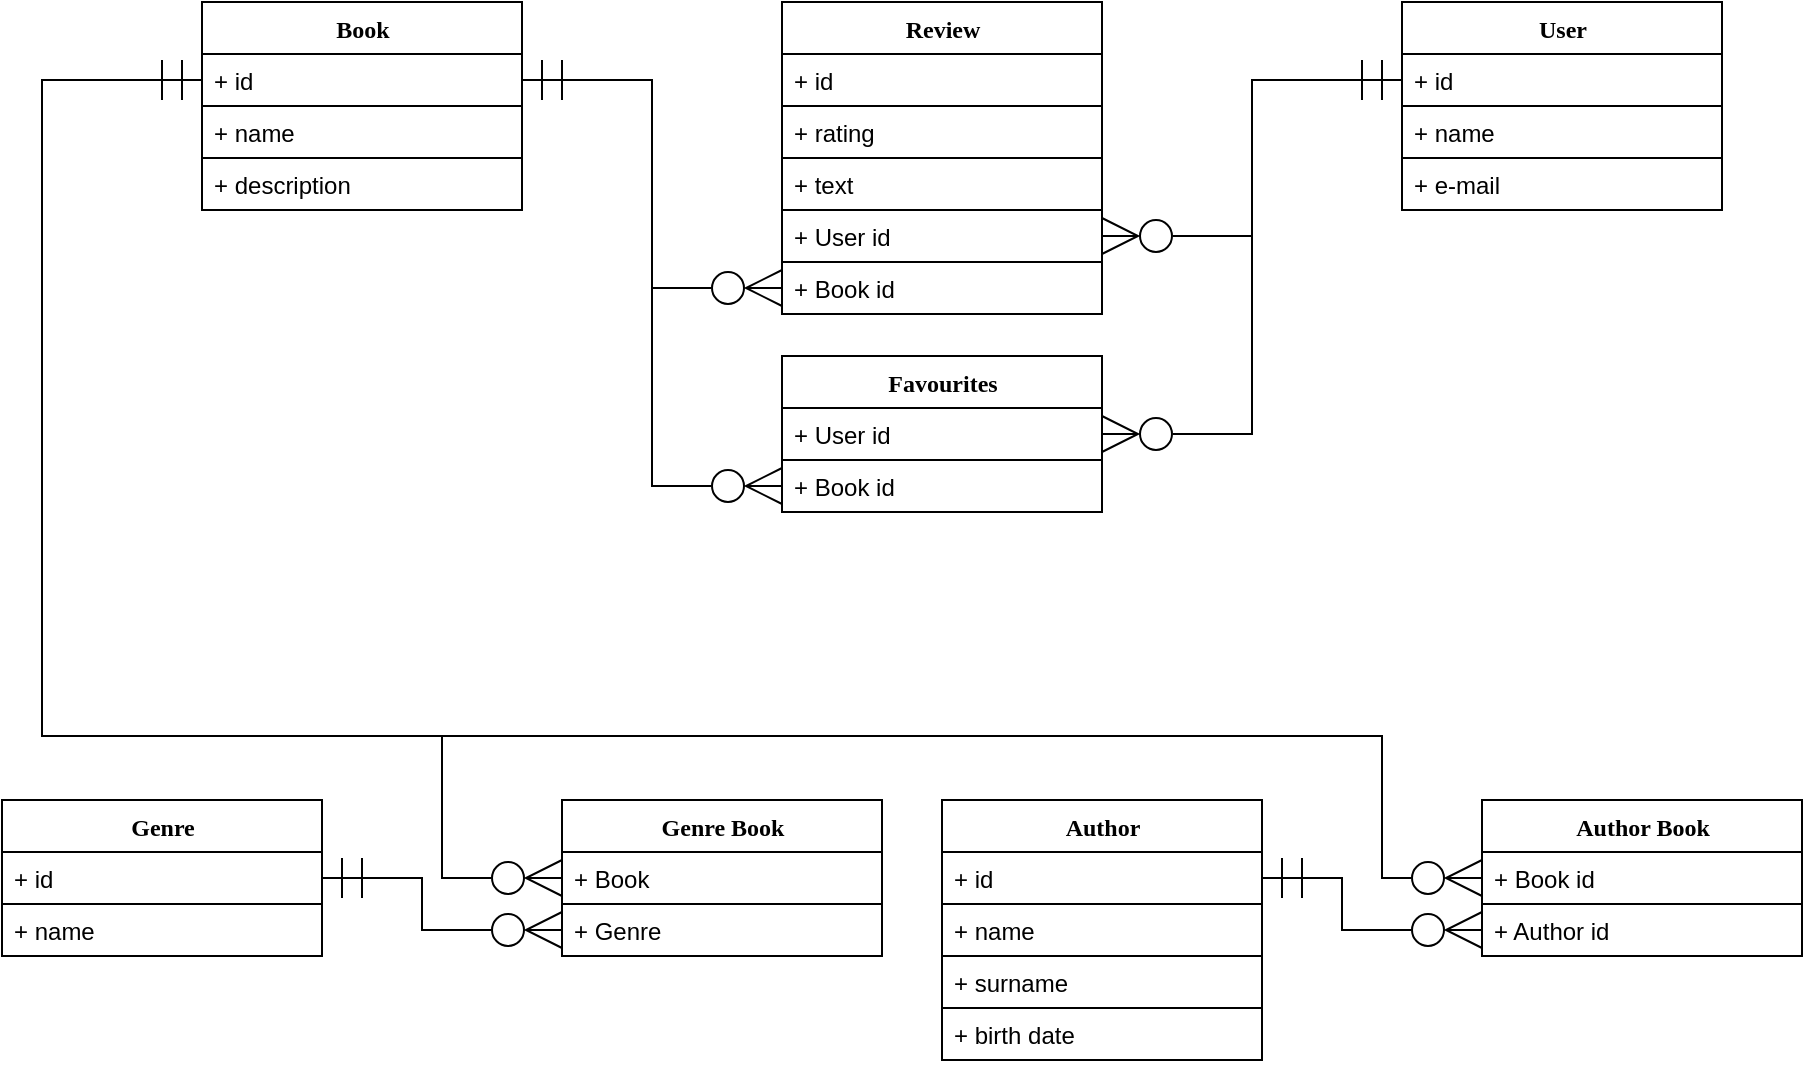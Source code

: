 <mxfile version="20.5.3" type="github">
  <diagram name="Page-1" id="9f46799a-70d6-7492-0946-bef42562c5a5">
    <mxGraphModel dx="1236" dy="670" grid="1" gridSize="10" guides="1" tooltips="1" connect="1" arrows="1" fold="1" page="1" pageScale="1" pageWidth="1100" pageHeight="850" background="none" math="0" shadow="0">
      <root>
        <mxCell id="0" />
        <mxCell id="1" parent="0" />
        <mxCell id="78961159f06e98e8-17" value="Book" style="swimlane;html=1;fontStyle=1;align=center;verticalAlign=top;childLayout=stackLayout;horizontal=1;startSize=26;horizontalStack=0;resizeParent=1;resizeLast=0;collapsible=1;marginBottom=0;swimlaneFillColor=#ffffff;rounded=0;shadow=0;comic=0;labelBackgroundColor=none;strokeWidth=1;fillColor=none;fontFamily=Verdana;fontSize=12" parent="1" vertex="1">
          <mxGeometry x="140" y="83" width="160" height="104" as="geometry">
            <mxRectangle x="90" y="83" width="70" height="30" as="alternateBounds" />
          </mxGeometry>
        </mxCell>
        <mxCell id="78961159f06e98e8-21" value="&lt;font style=&quot;font-size: 12px;&quot;&gt;+ id&lt;/font&gt;" style="text;html=1;strokeColor=default;fillColor=none;align=left;verticalAlign=top;spacingLeft=4;spacingRight=4;whiteSpace=wrap;overflow=hidden;rotatable=0;points=[[0,0.5],[1,0.5]];portConstraint=eastwest;" parent="78961159f06e98e8-17" vertex="1">
          <mxGeometry y="26" width="160" height="26" as="geometry" />
        </mxCell>
        <mxCell id="78961159f06e98e8-23" value="+ name" style="text;html=1;strokeColor=default;fillColor=none;align=left;verticalAlign=top;spacingLeft=4;spacingRight=4;whiteSpace=wrap;overflow=hidden;rotatable=0;points=[[0,0.5],[1,0.5]];portConstraint=eastwest;" parent="78961159f06e98e8-17" vertex="1">
          <mxGeometry y="52" width="160" height="26" as="geometry" />
        </mxCell>
        <mxCell id="78961159f06e98e8-25" value="+ description" style="text;html=1;strokeColor=default;fillColor=none;align=left;verticalAlign=top;spacingLeft=4;spacingRight=4;whiteSpace=wrap;overflow=hidden;rotatable=0;points=[[0,0.5],[1,0.5]];portConstraint=eastwest;" parent="78961159f06e98e8-17" vertex="1">
          <mxGeometry y="78" width="160" height="26" as="geometry" />
        </mxCell>
        <mxCell id="78961159f06e98e8-30" value="Review" style="swimlane;html=1;fontStyle=1;align=center;verticalAlign=top;childLayout=stackLayout;horizontal=1;startSize=26;horizontalStack=0;resizeParent=1;resizeLast=0;collapsible=1;marginBottom=0;swimlaneFillColor=#ffffff;rounded=0;shadow=0;comic=0;labelBackgroundColor=none;strokeWidth=1;fillColor=none;fontFamily=Verdana;fontSize=12" parent="1" vertex="1">
          <mxGeometry x="430" y="83" width="160" height="156" as="geometry" />
        </mxCell>
        <mxCell id="78961159f06e98e8-31" value="+ id" style="text;html=1;strokeColor=default;fillColor=none;align=left;verticalAlign=top;spacingLeft=4;spacingRight=4;whiteSpace=wrap;overflow=hidden;rotatable=0;points=[[0,0.5],[1,0.5]];portConstraint=eastwest;" parent="78961159f06e98e8-30" vertex="1">
          <mxGeometry y="26" width="160" height="26" as="geometry" />
        </mxCell>
        <mxCell id="78961159f06e98e8-32" value="+ rating" style="text;html=1;strokeColor=default;fillColor=none;align=left;verticalAlign=top;spacingLeft=4;spacingRight=4;whiteSpace=wrap;overflow=hidden;rotatable=0;points=[[0,0.5],[1,0.5]];portConstraint=eastwest;" parent="78961159f06e98e8-30" vertex="1">
          <mxGeometry y="52" width="160" height="26" as="geometry" />
        </mxCell>
        <mxCell id="78961159f06e98e8-33" value="+ text" style="text;html=1;strokeColor=default;fillColor=none;align=left;verticalAlign=top;spacingLeft=4;spacingRight=4;whiteSpace=wrap;overflow=hidden;rotatable=0;points=[[0,0.5],[1,0.5]];portConstraint=eastwest;" parent="78961159f06e98e8-30" vertex="1">
          <mxGeometry y="78" width="160" height="26" as="geometry" />
        </mxCell>
        <mxCell id="78961159f06e98e8-34" value="+ User id" style="text;html=1;strokeColor=default;fillColor=none;align=left;verticalAlign=top;spacingLeft=4;spacingRight=4;whiteSpace=wrap;overflow=hidden;rotatable=0;points=[[0,0.5],[1,0.5]];portConstraint=eastwest;" parent="78961159f06e98e8-30" vertex="1">
          <mxGeometry y="104" width="160" height="26" as="geometry" />
        </mxCell>
        <mxCell id="78961159f06e98e8-36" value="+ Book id" style="text;html=1;strokeColor=default;fillColor=none;align=left;verticalAlign=top;spacingLeft=4;spacingRight=4;whiteSpace=wrap;overflow=hidden;rotatable=0;points=[[0,0.5],[1,0.5]];portConstraint=eastwest;" parent="78961159f06e98e8-30" vertex="1">
          <mxGeometry y="130" width="160" height="26" as="geometry" />
        </mxCell>
        <mxCell id="78961159f06e98e8-43" value="User" style="swimlane;html=1;fontStyle=1;align=center;verticalAlign=top;childLayout=stackLayout;horizontal=1;startSize=26;horizontalStack=0;resizeParent=1;resizeLast=0;collapsible=1;marginBottom=0;swimlaneFillColor=#ffffff;rounded=0;shadow=0;comic=0;labelBackgroundColor=none;strokeWidth=1;fillColor=none;fontFamily=Verdana;fontSize=12" parent="1" vertex="1">
          <mxGeometry x="740" y="83" width="160" height="104" as="geometry" />
        </mxCell>
        <mxCell id="78961159f06e98e8-44" value="+ id" style="text;html=1;strokeColor=default;fillColor=none;align=left;verticalAlign=top;spacingLeft=4;spacingRight=4;whiteSpace=wrap;overflow=hidden;rotatable=0;points=[[0,0.5],[1,0.5]];portConstraint=eastwest;" parent="78961159f06e98e8-43" vertex="1">
          <mxGeometry y="26" width="160" height="26" as="geometry" />
        </mxCell>
        <mxCell id="78961159f06e98e8-45" value="+ name" style="text;html=1;strokeColor=default;fillColor=none;align=left;verticalAlign=top;spacingLeft=4;spacingRight=4;whiteSpace=wrap;overflow=hidden;rotatable=0;points=[[0,0.5],[1,0.5]];portConstraint=eastwest;" parent="78961159f06e98e8-43" vertex="1">
          <mxGeometry y="52" width="160" height="26" as="geometry" />
        </mxCell>
        <mxCell id="78961159f06e98e8-49" value="+ e-mail" style="text;html=1;strokeColor=default;fillColor=none;align=left;verticalAlign=top;spacingLeft=4;spacingRight=4;whiteSpace=wrap;overflow=hidden;rotatable=0;points=[[0,0.5],[1,0.5]];portConstraint=eastwest;" parent="78961159f06e98e8-43" vertex="1">
          <mxGeometry y="78" width="160" height="26" as="geometry" />
        </mxCell>
        <mxCell id="78961159f06e98e8-56" value="Genre" style="swimlane;html=1;fontStyle=1;align=center;verticalAlign=top;childLayout=stackLayout;horizontal=1;startSize=26;horizontalStack=0;resizeParent=1;resizeLast=0;collapsible=1;marginBottom=0;swimlaneFillColor=#ffffff;rounded=0;shadow=0;comic=0;labelBackgroundColor=none;strokeWidth=1;fillColor=none;fontFamily=Verdana;fontSize=12" parent="1" vertex="1">
          <mxGeometry x="40" y="482" width="160" height="78" as="geometry" />
        </mxCell>
        <mxCell id="78961159f06e98e8-57" value="+ id" style="text;html=1;strokeColor=default;fillColor=none;align=left;verticalAlign=top;spacingLeft=4;spacingRight=4;whiteSpace=wrap;overflow=hidden;rotatable=0;points=[[0,0.5],[1,0.5]];portConstraint=eastwest;" parent="78961159f06e98e8-56" vertex="1">
          <mxGeometry y="26" width="160" height="26" as="geometry" />
        </mxCell>
        <mxCell id="78961159f06e98e8-58" value="+ name" style="text;html=1;strokeColor=default;fillColor=none;align=left;verticalAlign=top;spacingLeft=4;spacingRight=4;whiteSpace=wrap;overflow=hidden;rotatable=0;points=[[0,0.5],[1,0.5]];portConstraint=eastwest;" parent="78961159f06e98e8-56" vertex="1">
          <mxGeometry y="52" width="160" height="26" as="geometry" />
        </mxCell>
        <mxCell id="78961159f06e98e8-69" value="Genre Book" style="swimlane;html=1;fontStyle=1;align=center;verticalAlign=top;childLayout=stackLayout;horizontal=1;startSize=26;horizontalStack=0;resizeParent=1;resizeLast=0;collapsible=1;marginBottom=0;swimlaneFillColor=#ffffff;rounded=0;shadow=0;comic=0;labelBackgroundColor=none;strokeWidth=1;fillColor=none;fontFamily=Verdana;fontSize=12" parent="1" vertex="1">
          <mxGeometry x="320" y="482" width="160" height="78" as="geometry" />
        </mxCell>
        <mxCell id="78961159f06e98e8-71" value="+ Book" style="text;html=1;strokeColor=default;fillColor=none;align=left;verticalAlign=top;spacingLeft=4;spacingRight=4;whiteSpace=wrap;overflow=hidden;rotatable=0;points=[[0,0.5],[1,0.5]];portConstraint=eastwest;" parent="78961159f06e98e8-69" vertex="1">
          <mxGeometry y="26" width="160" height="26" as="geometry" />
        </mxCell>
        <mxCell id="78961159f06e98e8-72" value="+ Genre" style="text;html=1;strokeColor=default;fillColor=none;align=left;verticalAlign=top;spacingLeft=4;spacingRight=4;whiteSpace=wrap;overflow=hidden;rotatable=0;points=[[0,0.5],[1,0.5]];portConstraint=eastwest;" parent="78961159f06e98e8-69" vertex="1">
          <mxGeometry y="52" width="160" height="26" as="geometry" />
        </mxCell>
        <mxCell id="78961159f06e98e8-82" value="Author" style="swimlane;html=1;fontStyle=1;align=center;verticalAlign=top;childLayout=stackLayout;horizontal=1;startSize=26;horizontalStack=0;resizeParent=1;resizeLast=0;collapsible=1;marginBottom=0;swimlaneFillColor=#ffffff;rounded=0;shadow=0;comic=0;labelBackgroundColor=none;strokeWidth=1;fillColor=none;fontFamily=Verdana;fontSize=12" parent="1" vertex="1">
          <mxGeometry x="510" y="482" width="160" height="130" as="geometry" />
        </mxCell>
        <mxCell id="78961159f06e98e8-83" value="+ id" style="text;html=1;strokeColor=default;fillColor=none;align=left;verticalAlign=top;spacingLeft=4;spacingRight=4;whiteSpace=wrap;overflow=hidden;rotatable=0;points=[[0,0.5],[1,0.5]];portConstraint=eastwest;" parent="78961159f06e98e8-82" vertex="1">
          <mxGeometry y="26" width="160" height="26" as="geometry" />
        </mxCell>
        <mxCell id="78961159f06e98e8-84" value="+ name" style="text;html=1;strokeColor=default;fillColor=none;align=left;verticalAlign=top;spacingLeft=4;spacingRight=4;whiteSpace=wrap;overflow=hidden;rotatable=0;points=[[0,0.5],[1,0.5]];portConstraint=eastwest;" parent="78961159f06e98e8-82" vertex="1">
          <mxGeometry y="52" width="160" height="26" as="geometry" />
        </mxCell>
        <mxCell id="78961159f06e98e8-85" value="+ surname" style="text;html=1;strokeColor=default;fillColor=none;align=left;verticalAlign=top;spacingLeft=4;spacingRight=4;whiteSpace=wrap;overflow=hidden;rotatable=0;points=[[0,0.5],[1,0.5]];portConstraint=eastwest;" parent="78961159f06e98e8-82" vertex="1">
          <mxGeometry y="78" width="160" height="26" as="geometry" />
        </mxCell>
        <mxCell id="78961159f06e98e8-86" value="+ birth date" style="text;html=1;strokeColor=default;fillColor=none;align=left;verticalAlign=top;spacingLeft=4;spacingRight=4;whiteSpace=wrap;overflow=hidden;rotatable=0;points=[[0,0.5],[1,0.5]];portConstraint=eastwest;" parent="78961159f06e98e8-82" vertex="1">
          <mxGeometry y="104" width="160" height="26" as="geometry" />
        </mxCell>
        <mxCell id="78961159f06e98e8-95" value="Author Book" style="swimlane;html=1;fontStyle=1;align=center;verticalAlign=top;childLayout=stackLayout;horizontal=1;startSize=26;horizontalStack=0;resizeParent=1;resizeLast=0;collapsible=1;marginBottom=0;swimlaneFillColor=#ffffff;rounded=0;shadow=0;comic=0;labelBackgroundColor=none;strokeWidth=1;fillColor=none;fontFamily=Verdana;fontSize=12" parent="1" vertex="1">
          <mxGeometry x="780" y="482" width="160" height="78" as="geometry" />
        </mxCell>
        <mxCell id="78961159f06e98e8-97" value="+ Book id" style="text;html=1;strokeColor=default;fillColor=none;align=left;verticalAlign=top;spacingLeft=4;spacingRight=4;whiteSpace=wrap;overflow=hidden;rotatable=0;points=[[0,0.5],[1,0.5]];portConstraint=eastwest;" parent="78961159f06e98e8-95" vertex="1">
          <mxGeometry y="26" width="160" height="26" as="geometry" />
        </mxCell>
        <mxCell id="78961159f06e98e8-98" value="+ Author id" style="text;html=1;strokeColor=default;fillColor=none;align=left;verticalAlign=top;spacingLeft=4;spacingRight=4;whiteSpace=wrap;overflow=hidden;rotatable=0;points=[[0,0.5],[1,0.5]];portConstraint=eastwest;" parent="78961159f06e98e8-95" vertex="1">
          <mxGeometry y="52" width="160" height="26" as="geometry" />
        </mxCell>
        <mxCell id="78961159f06e98e8-108" value="Favourites" style="swimlane;html=1;fontStyle=1;align=center;verticalAlign=top;childLayout=stackLayout;horizontal=1;startSize=26;horizontalStack=0;resizeParent=1;resizeLast=0;collapsible=1;marginBottom=0;swimlaneFillColor=#ffffff;rounded=0;shadow=0;comic=0;labelBackgroundColor=none;strokeWidth=1;fillColor=none;fontFamily=Verdana;fontSize=12" parent="1" vertex="1">
          <mxGeometry x="430" y="260" width="160" height="78" as="geometry" />
        </mxCell>
        <mxCell id="78961159f06e98e8-110" value="+ User id" style="text;html=1;strokeColor=default;fillColor=none;align=left;verticalAlign=top;spacingLeft=4;spacingRight=4;whiteSpace=wrap;overflow=hidden;rotatable=0;points=[[0,0.5],[1,0.5]];portConstraint=eastwest;" parent="78961159f06e98e8-108" vertex="1">
          <mxGeometry y="26" width="160" height="26" as="geometry" />
        </mxCell>
        <mxCell id="78961159f06e98e8-116" value="" style="line;html=1;strokeWidth=1;fillColor=none;align=left;verticalAlign=middle;spacingTop=-1;spacingLeft=3;spacingRight=3;rotatable=0;labelPosition=right;points=[];portConstraint=eastwest;" parent="78961159f06e98e8-108" vertex="1">
          <mxGeometry y="52" width="160" as="geometry" />
        </mxCell>
        <mxCell id="gVCJ6xMTGWKt3CXLr0zC-1" value="+ Book id" style="text;html=1;strokeColor=default;fillColor=none;align=left;verticalAlign=top;spacingLeft=4;spacingRight=4;whiteSpace=wrap;overflow=hidden;rotatable=0;points=[[0,0.5],[1,0.5]];portConstraint=eastwest;" vertex="1" parent="78961159f06e98e8-108">
          <mxGeometry y="52" width="160" height="26" as="geometry" />
        </mxCell>
        <mxCell id="gVCJ6xMTGWKt3CXLr0zC-8" style="edgeStyle=orthogonalEdgeStyle;rounded=0;jumpSize=6;orthogonalLoop=1;jettySize=auto;html=1;entryX=1;entryY=0.5;entryDx=0;entryDy=0;fontSize=12;startArrow=ERzeroToMany;startFill=0;endArrow=ERmandOne;endFill=0;startSize=16;endSize=18;sourcePerimeterSpacing=0;targetPerimeterSpacing=0;" edge="1" parent="1" source="78961159f06e98e8-36" target="78961159f06e98e8-21">
          <mxGeometry relative="1" as="geometry" />
        </mxCell>
        <mxCell id="gVCJ6xMTGWKt3CXLr0zC-11" style="edgeStyle=orthogonalEdgeStyle;rounded=0;jumpSize=6;orthogonalLoop=1;jettySize=auto;html=1;entryX=0;entryY=0.5;entryDx=0;entryDy=0;fontSize=12;startArrow=ERzeroToMany;startFill=0;endArrow=ERmandOne;endFill=0;startSize=16;endSize=18;sourcePerimeterSpacing=0;targetPerimeterSpacing=0;exitX=1;exitY=0.5;exitDx=0;exitDy=0;" edge="1" parent="1" source="78961159f06e98e8-34" target="78961159f06e98e8-44">
          <mxGeometry relative="1" as="geometry" />
        </mxCell>
        <mxCell id="gVCJ6xMTGWKt3CXLr0zC-19" style="edgeStyle=orthogonalEdgeStyle;rounded=0;jumpSize=6;orthogonalLoop=1;jettySize=auto;html=1;entryX=1;entryY=0.5;entryDx=0;entryDy=0;fontSize=12;startArrow=ERzeroToMany;startFill=0;endArrow=ERmandOne;endFill=0;startSize=16;endSize=18;sourcePerimeterSpacing=0;targetPerimeterSpacing=0;" edge="1" parent="1" source="78961159f06e98e8-72" target="78961159f06e98e8-56">
          <mxGeometry relative="1" as="geometry">
            <Array as="points">
              <mxPoint x="250" y="547" />
              <mxPoint x="250" y="521" />
            </Array>
          </mxGeometry>
        </mxCell>
        <mxCell id="gVCJ6xMTGWKt3CXLr0zC-20" style="edgeStyle=orthogonalEdgeStyle;rounded=0;jumpSize=6;orthogonalLoop=1;jettySize=auto;html=1;entryX=1;entryY=0.5;entryDx=0;entryDy=0;fontSize=12;startArrow=ERzeroToMany;startFill=0;endArrow=ERmandOne;endFill=0;startSize=16;endSize=18;sourcePerimeterSpacing=0;targetPerimeterSpacing=0;" edge="1" parent="1" source="78961159f06e98e8-98" target="78961159f06e98e8-83">
          <mxGeometry relative="1" as="geometry">
            <Array as="points">
              <mxPoint x="710" y="547" />
              <mxPoint x="710" y="521" />
            </Array>
          </mxGeometry>
        </mxCell>
        <mxCell id="gVCJ6xMTGWKt3CXLr0zC-24" style="edgeStyle=orthogonalEdgeStyle;rounded=0;jumpSize=6;orthogonalLoop=1;jettySize=auto;html=1;entryX=0;entryY=0.5;entryDx=0;entryDy=0;fontSize=12;startArrow=ERzeroToMany;startFill=0;endArrow=ERmandOne;endFill=0;startSize=16;endSize=18;sourcePerimeterSpacing=0;targetPerimeterSpacing=0;" edge="1" parent="1" source="78961159f06e98e8-110" target="78961159f06e98e8-44">
          <mxGeometry relative="1" as="geometry" />
        </mxCell>
        <mxCell id="gVCJ6xMTGWKt3CXLr0zC-27" style="edgeStyle=orthogonalEdgeStyle;rounded=0;jumpSize=6;orthogonalLoop=1;jettySize=auto;html=1;entryX=0;entryY=0.5;entryDx=0;entryDy=0;fontSize=12;startArrow=ERzeroToMany;startFill=0;endArrow=ERmandOne;endFill=0;startSize=16;endSize=18;sourcePerimeterSpacing=0;targetPerimeterSpacing=0;exitX=0;exitY=0.5;exitDx=0;exitDy=0;" edge="1" parent="1" source="78961159f06e98e8-71" target="78961159f06e98e8-21">
          <mxGeometry relative="1" as="geometry">
            <Array as="points">
              <mxPoint x="260" y="521" />
              <mxPoint x="260" y="450" />
              <mxPoint x="60" y="450" />
              <mxPoint x="60" y="122" />
            </Array>
          </mxGeometry>
        </mxCell>
        <mxCell id="gVCJ6xMTGWKt3CXLr0zC-28" style="edgeStyle=orthogonalEdgeStyle;rounded=0;jumpSize=6;orthogonalLoop=1;jettySize=auto;html=1;entryX=1;entryY=0.5;entryDx=0;entryDy=0;fontSize=12;startArrow=ERzeroToMany;startFill=0;endArrow=ERmandOne;endFill=0;startSize=16;endSize=18;sourcePerimeterSpacing=0;targetPerimeterSpacing=0;" edge="1" parent="1" source="gVCJ6xMTGWKt3CXLr0zC-1" target="78961159f06e98e8-21">
          <mxGeometry relative="1" as="geometry" />
        </mxCell>
        <mxCell id="gVCJ6xMTGWKt3CXLr0zC-29" style="edgeStyle=orthogonalEdgeStyle;rounded=0;jumpSize=6;orthogonalLoop=1;jettySize=auto;html=1;entryX=0;entryY=0.5;entryDx=0;entryDy=0;fontSize=12;startArrow=ERzeroToMany;startFill=0;endArrow=ERmandOne;endFill=0;startSize=16;endSize=18;sourcePerimeterSpacing=0;targetPerimeterSpacing=0;exitX=0;exitY=0.5;exitDx=0;exitDy=0;" edge="1" parent="1" source="78961159f06e98e8-97" target="78961159f06e98e8-21">
          <mxGeometry relative="1" as="geometry">
            <Array as="points">
              <mxPoint x="730" y="521" />
              <mxPoint x="730" y="450" />
              <mxPoint x="60" y="450" />
              <mxPoint x="60" y="122" />
            </Array>
          </mxGeometry>
        </mxCell>
      </root>
    </mxGraphModel>
  </diagram>
</mxfile>
